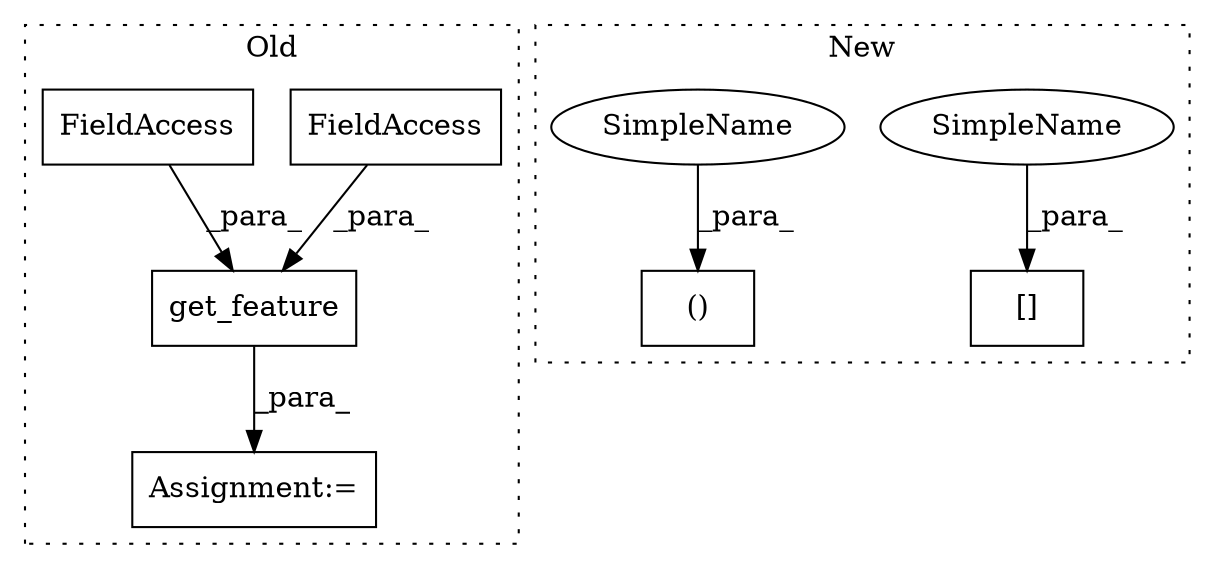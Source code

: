 digraph G {
subgraph cluster0 {
1 [label="get_feature" a="32" s="10498,10551" l="12,1" shape="box"];
3 [label="Assignment:=" a="7" s="10566" l="1" shape="box"];
4 [label="FieldAccess" a="22" s="10531" l="20" shape="box"];
5 [label="FieldAccess" a="22" s="10510" l="20" shape="box"];
label = "Old";
style="dotted";
}
subgraph cluster1 {
2 [label="()" a="106" s="10483" l="29" shape="box"];
6 [label="[]" a="2" s="10546,10572" l="18,1" shape="box"];
7 [label="SimpleName" a="42" s="10564" l="8" shape="ellipse"];
8 [label="SimpleName" a="42" s="10504" l="8" shape="ellipse"];
label = "New";
style="dotted";
}
1 -> 3 [label="_para_"];
4 -> 1 [label="_para_"];
5 -> 1 [label="_para_"];
7 -> 6 [label="_para_"];
8 -> 2 [label="_para_"];
}